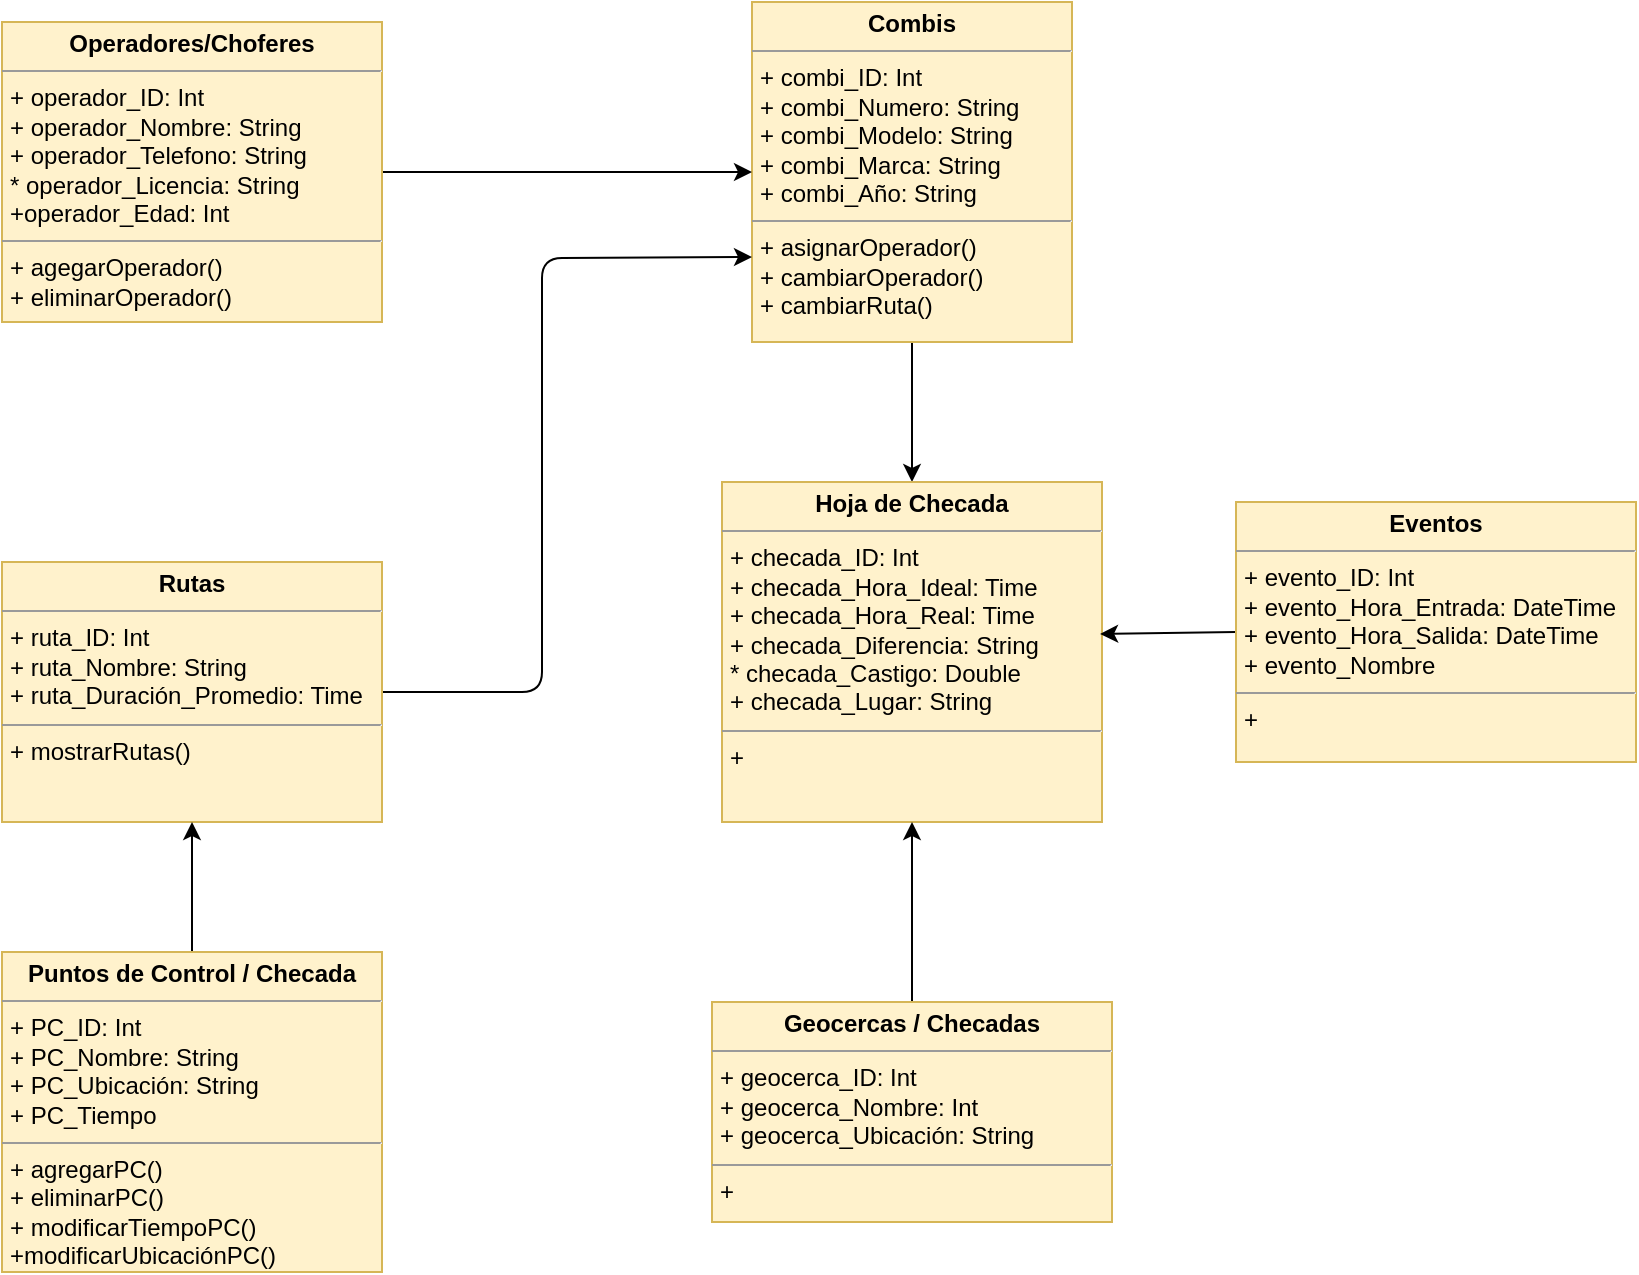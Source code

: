 <mxfile>
    <diagram id="4saoDpCLi1S3cs9DgRlb" name="Página-1">
        <mxGraphModel dx="1386" dy="792" grid="1" gridSize="10" guides="1" tooltips="1" connect="1" arrows="1" fold="1" page="1" pageScale="1" pageWidth="980" pageHeight="1390" math="0" shadow="0">
            <root>
                <mxCell id="0"/>
                <mxCell id="1" parent="0"/>
                <mxCell id="17" style="edgeStyle=none;html=1;exitX=0.5;exitY=1;exitDx=0;exitDy=0;entryX=0.5;entryY=0;entryDx=0;entryDy=0;fontColor=#000000;" parent="1" source="2" target="9" edge="1">
                    <mxGeometry relative="1" as="geometry">
                        <Array as="points">
                            <mxPoint x="465" y="230"/>
                        </Array>
                    </mxGeometry>
                </mxCell>
                <mxCell id="2" value="&lt;p style=&quot;margin:0px;margin-top:4px;text-align:center;&quot;&gt;&lt;b&gt;Combis&lt;/b&gt;&lt;/p&gt;&lt;hr size=&quot;1&quot;&gt;&lt;p style=&quot;margin:0px;margin-left:4px;&quot;&gt;+ combi_ID: Int&lt;/p&gt;&lt;p style=&quot;margin:0px;margin-left:4px;&quot;&gt;+ combi_Numero: String&lt;/p&gt;&lt;p style=&quot;margin:0px;margin-left:4px;&quot;&gt;+ combi_Modelo: String&lt;/p&gt;&lt;p style=&quot;margin:0px;margin-left:4px;&quot;&gt;+ combi_Marca: String&lt;/p&gt;&lt;p style=&quot;margin:0px;margin-left:4px;&quot;&gt;+ combi_Año: String&lt;/p&gt;&lt;hr size=&quot;1&quot;&gt;&lt;p style=&quot;margin:0px;margin-left:4px;&quot;&gt;+ asignarOperador()&lt;/p&gt;&lt;p style=&quot;margin:0px;margin-left:4px;&quot;&gt;+ cambiarOperador()&lt;/p&gt;&lt;p style=&quot;margin:0px;margin-left:4px;&quot;&gt;+ cambiarRuta()&lt;/p&gt;" style="verticalAlign=top;align=left;overflow=fill;fontSize=12;fontFamily=Helvetica;html=1;fillColor=#fff2cc;strokeColor=#d6b656;fontColor=#000000;" parent="1" vertex="1">
                    <mxGeometry x="385" y="20" width="160" height="170" as="geometry"/>
                </mxCell>
                <mxCell id="13" style="edgeStyle=none;html=1;exitX=1;exitY=0.5;exitDx=0;exitDy=0;entryX=0;entryY=0.75;entryDx=0;entryDy=0;fontColor=#000000;" parent="1" source="4" target="2" edge="1">
                    <mxGeometry relative="1" as="geometry">
                        <Array as="points">
                            <mxPoint x="280" y="365"/>
                            <mxPoint x="280" y="148"/>
                        </Array>
                    </mxGeometry>
                </mxCell>
                <mxCell id="4" value="&lt;p style=&quot;margin:0px;margin-top:4px;text-align:center;&quot;&gt;&lt;b&gt;Rutas&lt;/b&gt;&lt;/p&gt;&lt;hr size=&quot;1&quot;&gt;&lt;p style=&quot;margin:0px;margin-left:4px;&quot;&gt;+ ruta_ID: Int&lt;br&gt;&lt;/p&gt;&lt;p style=&quot;margin:0px;margin-left:4px;&quot;&gt;+ ruta_Nombre: String&lt;/p&gt;&lt;p style=&quot;margin:0px;margin-left:4px;&quot;&gt;+ ruta_Duración_Promedio: Time&lt;/p&gt;&lt;hr size=&quot;1&quot;&gt;&lt;p style=&quot;margin:0px;margin-left:4px;&quot;&gt;+ mostrarRutas()&lt;/p&gt;" style="verticalAlign=top;align=left;overflow=fill;fontSize=12;fontFamily=Helvetica;html=1;fillColor=#fff2cc;strokeColor=#d6b656;fontColor=#000000;" parent="1" vertex="1">
                    <mxGeometry x="10" y="300" width="190" height="130" as="geometry"/>
                </mxCell>
                <mxCell id="14" style="edgeStyle=none;html=1;exitX=0.5;exitY=0;exitDx=0;exitDy=0;entryX=0.5;entryY=1;entryDx=0;entryDy=0;fontColor=#000000;" parent="1" source="5" target="4" edge="1">
                    <mxGeometry relative="1" as="geometry"/>
                </mxCell>
                <mxCell id="5" value="&lt;p style=&quot;margin:0px;margin-top:4px;text-align:center;&quot;&gt;&lt;b&gt;Puntos de Control / Checada&lt;/b&gt;&lt;/p&gt;&lt;hr size=&quot;1&quot;&gt;&lt;p style=&quot;margin:0px;margin-left:4px;&quot;&gt;+ PC_ID: Int&lt;br&gt;&lt;/p&gt;&lt;p style=&quot;margin:0px;margin-left:4px;&quot;&gt;+ PC_Nombre: String&lt;/p&gt;&lt;p style=&quot;margin:0px;margin-left:4px;&quot;&gt;+ PC_Ubicación: String&lt;/p&gt;&lt;p style=&quot;margin:0px;margin-left:4px;&quot;&gt;+ PC_Tiempo&lt;/p&gt;&lt;hr size=&quot;1&quot;&gt;&lt;p style=&quot;margin:0px;margin-left:4px;&quot;&gt;+ agregarPC()&lt;/p&gt;&lt;p style=&quot;margin:0px;margin-left:4px;&quot;&gt;+ eliminarPC()&lt;/p&gt;&lt;p style=&quot;margin:0px;margin-left:4px;&quot;&gt;+ modificarTiempoPC()&lt;/p&gt;&lt;p style=&quot;margin:0px;margin-left:4px;&quot;&gt;+modificarUbicaciónPC()&lt;/p&gt;" style="verticalAlign=top;align=left;overflow=fill;fontSize=12;fontFamily=Helvetica;html=1;fillColor=#fff2cc;strokeColor=#d6b656;fontColor=#000000;" parent="1" vertex="1">
                    <mxGeometry x="10" y="495" width="190" height="160" as="geometry"/>
                </mxCell>
                <mxCell id="11" style="edgeStyle=none;html=1;exitX=1;exitY=0.5;exitDx=0;exitDy=0;entryX=0;entryY=0.5;entryDx=0;entryDy=0;fontColor=#000000;" parent="1" source="7" target="2" edge="1">
                    <mxGeometry relative="1" as="geometry"/>
                </mxCell>
                <mxCell id="7" value="&lt;p style=&quot;margin:0px;margin-top:4px;text-align:center;&quot;&gt;&lt;b&gt;Operadores/Choferes&lt;/b&gt;&lt;/p&gt;&lt;hr size=&quot;1&quot;&gt;&lt;p style=&quot;margin:0px;margin-left:4px;&quot;&gt;+ operador_ID: Int&lt;br&gt;&lt;/p&gt;&lt;p style=&quot;margin:0px;margin-left:4px;&quot;&gt;+ operador_Nombre: String&lt;/p&gt;&lt;p style=&quot;margin:0px;margin-left:4px;&quot;&gt;+ operador_Telefono: String&lt;/p&gt;&lt;p style=&quot;margin:0px;margin-left:4px;&quot;&gt;* operador_Licencia: String&lt;/p&gt;&lt;p style=&quot;margin:0px;margin-left:4px;&quot;&gt;+operador_Edad: Int&amp;nbsp;&lt;/p&gt;&lt;hr size=&quot;1&quot;&gt;&lt;p style=&quot;margin:0px;margin-left:4px;&quot;&gt;+ agegarOperador()&lt;/p&gt;&lt;p style=&quot;margin:0px;margin-left:4px;&quot;&gt;+ eliminarOperador()&lt;/p&gt;&lt;p style=&quot;margin:0px;margin-left:4px;&quot;&gt;&lt;br&gt;&lt;/p&gt;" style="verticalAlign=top;align=left;overflow=fill;fontSize=12;fontFamily=Helvetica;html=1;fillColor=#fff2cc;strokeColor=#d6b656;fontColor=#000000;" parent="1" vertex="1">
                    <mxGeometry x="10" y="30" width="190" height="150" as="geometry"/>
                </mxCell>
                <mxCell id="9" value="&lt;p style=&quot;margin:0px;margin-top:4px;text-align:center;&quot;&gt;&lt;b&gt;Hoja de Checada&lt;/b&gt;&lt;/p&gt;&lt;hr size=&quot;1&quot;&gt;&lt;p style=&quot;margin:0px;margin-left:4px;&quot;&gt;+ checada_ID: Int&lt;/p&gt;&lt;p style=&quot;margin:0px;margin-left:4px;&quot;&gt;+ checada_Hora_Ideal: Time&lt;/p&gt;&lt;p style=&quot;margin:0px;margin-left:4px;&quot;&gt;+ checada_Hora_Real: Time&lt;/p&gt;&lt;p style=&quot;margin:0px;margin-left:4px;&quot;&gt;+ checada_Diferencia: String&lt;/p&gt;&lt;p style=&quot;margin:0px;margin-left:4px;&quot;&gt;* checada_Castigo: Double&lt;/p&gt;&lt;p style=&quot;margin:0px;margin-left:4px;&quot;&gt;+ checada_Lugar: String&lt;/p&gt;&lt;hr size=&quot;1&quot;&gt;&lt;p style=&quot;margin:0px;margin-left:4px;&quot;&gt;+&amp;nbsp;&lt;/p&gt;" style="verticalAlign=top;align=left;overflow=fill;fontSize=12;fontFamily=Helvetica;html=1;fillColor=#fff2cc;strokeColor=#d6b656;fontColor=#000000;" parent="1" vertex="1">
                    <mxGeometry x="370" y="260" width="190" height="170" as="geometry"/>
                </mxCell>
                <mxCell id="18" style="edgeStyle=none;html=1;exitX=0;exitY=0.5;exitDx=0;exitDy=0;entryX=0.995;entryY=0.447;entryDx=0;entryDy=0;entryPerimeter=0;fontColor=#000000;" parent="1" source="15" target="9" edge="1">
                    <mxGeometry relative="1" as="geometry"/>
                </mxCell>
                <mxCell id="15" value="&lt;p style=&quot;margin:0px;margin-top:4px;text-align:center;&quot;&gt;&lt;b&gt;Eventos&lt;/b&gt;&lt;/p&gt;&lt;hr size=&quot;1&quot;&gt;&lt;p style=&quot;margin:0px;margin-left:4px;&quot;&gt;+ evento_ID: Int&lt;/p&gt;&lt;p style=&quot;margin:0px;margin-left:4px;&quot;&gt;+ evento_Hora_Entrada: DateTime&lt;/p&gt;&lt;p style=&quot;margin:0px;margin-left:4px;&quot;&gt;+ evento_Hora_Salida: DateTime&lt;/p&gt;&lt;p style=&quot;margin:0px;margin-left:4px;&quot;&gt;+ evento_Nombre&lt;/p&gt;&lt;hr size=&quot;1&quot;&gt;&lt;p style=&quot;margin:0px;margin-left:4px;&quot;&gt;+&amp;nbsp;&lt;/p&gt;" style="verticalAlign=top;align=left;overflow=fill;fontSize=12;fontFamily=Helvetica;html=1;fillColor=#fff2cc;strokeColor=#d6b656;fontColor=#000000;" parent="1" vertex="1">
                    <mxGeometry x="627" y="270" width="200" height="130" as="geometry"/>
                </mxCell>
                <mxCell id="19" style="edgeStyle=none;html=1;exitX=0.5;exitY=0;exitDx=0;exitDy=0;entryX=0.5;entryY=1;entryDx=0;entryDy=0;fontColor=#000000;" parent="1" source="16" target="9" edge="1">
                    <mxGeometry relative="1" as="geometry"/>
                </mxCell>
                <mxCell id="16" value="&lt;p style=&quot;margin:0px;margin-top:4px;text-align:center;&quot;&gt;&lt;b&gt;Geocercas / Checadas&lt;/b&gt;&lt;/p&gt;&lt;hr size=&quot;1&quot;&gt;&lt;p style=&quot;margin:0px;margin-left:4px;&quot;&gt;+ geocerca_ID: Int&lt;/p&gt;&lt;p style=&quot;margin:0px;margin-left:4px;&quot;&gt;+ geocerca_Nombre: Int&lt;/p&gt;&lt;p style=&quot;margin:0px;margin-left:4px;&quot;&gt;+ geocerca_Ubicación: String&lt;/p&gt;&lt;hr size=&quot;1&quot;&gt;&lt;p style=&quot;margin:0px;margin-left:4px;&quot;&gt;+&amp;nbsp;&lt;/p&gt;" style="verticalAlign=top;align=left;overflow=fill;fontSize=12;fontFamily=Helvetica;html=1;fillColor=#fff2cc;strokeColor=#d6b656;fontColor=#000000;" parent="1" vertex="1">
                    <mxGeometry x="365" y="520" width="200" height="110" as="geometry"/>
                </mxCell>
            </root>
        </mxGraphModel>
    </diagram>
</mxfile>